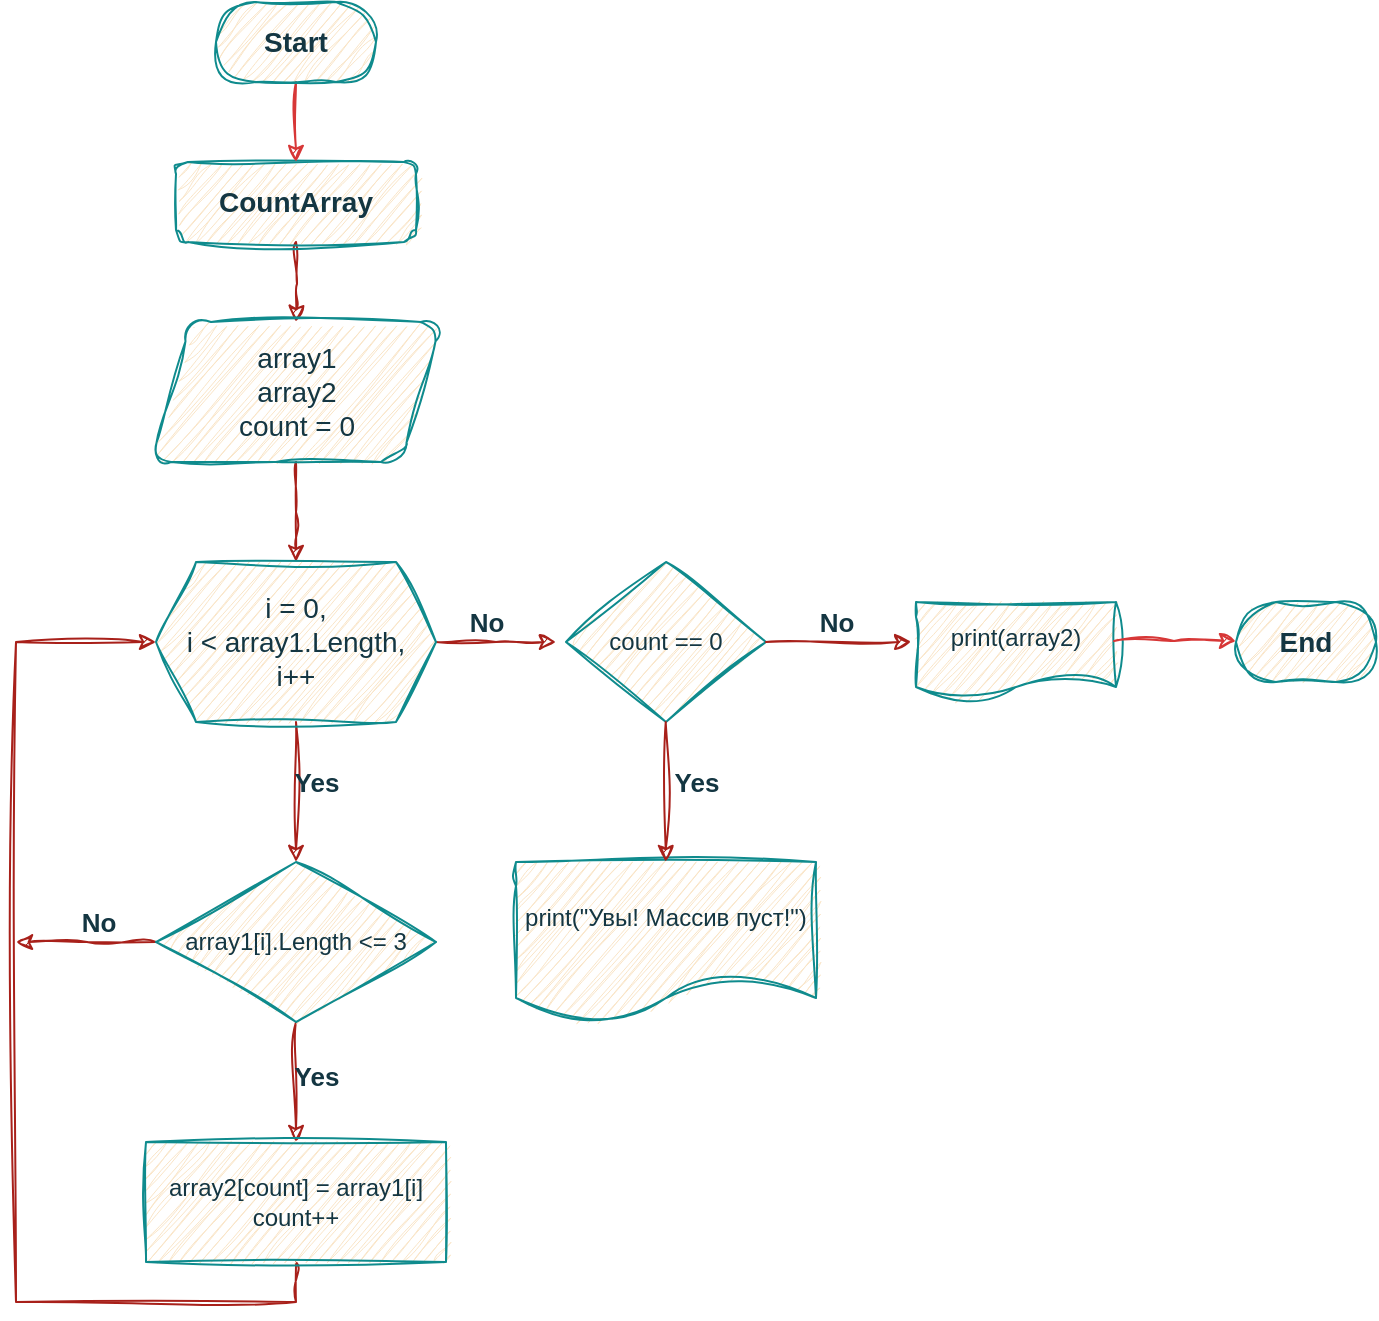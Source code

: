 <mxfile version="24.2.5" type="device">
  <diagram id="C5RBs43oDa-KdzZeNtuy" name="Page-1">
    <mxGraphModel dx="1098" dy="828" grid="1" gridSize="10" guides="1" tooltips="1" connect="1" arrows="1" fold="1" page="1" pageScale="1" pageWidth="827" pageHeight="1169" math="0" shadow="0">
      <root>
        <mxCell id="WIyWlLk6GJQsqaUBKTNV-0" />
        <mxCell id="WIyWlLk6GJQsqaUBKTNV-1" parent="WIyWlLk6GJQsqaUBKTNV-0" />
        <mxCell id="mNC6Q3KWY45OqwdI3xBD-2" value="" style="edgeStyle=orthogonalEdgeStyle;rounded=0;orthogonalLoop=1;jettySize=auto;html=1;fontSize=14;entryX=0.5;entryY=0;entryDx=0;entryDy=0;labelBackgroundColor=none;strokeColor=#A8201A;fontColor=default;sketch=1;curveFitting=1;jiggle=2;" parent="WIyWlLk6GJQsqaUBKTNV-1" target="mNC6Q3KWY45OqwdI3xBD-1" edge="1">
          <mxGeometry relative="1" as="geometry">
            <mxPoint x="180" y="170" as="sourcePoint" />
          </mxGeometry>
        </mxCell>
        <mxCell id="mNC6Q3KWY45OqwdI3xBD-0" value="CountArray" style="rounded=1;whiteSpace=wrap;html=1;fontSize=14;fontStyle=1;labelBackgroundColor=none;fillColor=#FAE5C7;strokeColor=#0F8B8D;fontColor=#143642;sketch=1;curveFitting=1;jiggle=2;" parent="WIyWlLk6GJQsqaUBKTNV-1" vertex="1">
          <mxGeometry x="120" y="130" width="120" height="40" as="geometry" />
        </mxCell>
        <mxCell id="mNC6Q3KWY45OqwdI3xBD-4" value="" style="edgeStyle=orthogonalEdgeStyle;rounded=0;orthogonalLoop=1;jettySize=auto;html=1;labelBackgroundColor=none;strokeColor=#A8201A;fontColor=default;sketch=1;curveFitting=1;jiggle=2;" parent="WIyWlLk6GJQsqaUBKTNV-1" source="mNC6Q3KWY45OqwdI3xBD-1" edge="1">
          <mxGeometry relative="1" as="geometry">
            <mxPoint x="180" y="330" as="targetPoint" />
          </mxGeometry>
        </mxCell>
        <mxCell id="mNC6Q3KWY45OqwdI3xBD-1" value="array1&lt;div style=&quot;font-size: 14px;&quot;&gt;array2&lt;/div&gt;&lt;div style=&quot;font-size: 14px;&quot;&gt;count = 0&lt;/div&gt;" style="shape=parallelogram;perimeter=parallelogramPerimeter;whiteSpace=wrap;html=1;fixedSize=1;rounded=1;fontSize=14;labelBackgroundColor=none;fillColor=#FAE5C7;strokeColor=#0F8B8D;fontColor=#143642;sketch=1;curveFitting=1;jiggle=2;" parent="WIyWlLk6GJQsqaUBKTNV-1" vertex="1">
          <mxGeometry x="107.5" y="210" width="145" height="70" as="geometry" />
        </mxCell>
        <mxCell id="mNC6Q3KWY45OqwdI3xBD-7" value="" style="edgeStyle=orthogonalEdgeStyle;rounded=0;orthogonalLoop=1;jettySize=auto;html=1;labelBackgroundColor=none;strokeColor=#A8201A;fontColor=default;sketch=1;curveFitting=1;jiggle=2;" parent="WIyWlLk6GJQsqaUBKTNV-1" source="mNC6Q3KWY45OqwdI3xBD-5" target="mNC6Q3KWY45OqwdI3xBD-6" edge="1">
          <mxGeometry relative="1" as="geometry" />
        </mxCell>
        <mxCell id="mNC6Q3KWY45OqwdI3xBD-10" value="Yes" style="edgeLabel;html=1;align=center;verticalAlign=middle;resizable=0;points=[];fontSize=13;fontStyle=1;labelBackgroundColor=none;fontColor=#143642;sketch=1;curveFitting=1;jiggle=2;" parent="mNC6Q3KWY45OqwdI3xBD-7" vertex="1" connectable="0">
          <mxGeometry x="-0.286" y="2" relative="1" as="geometry">
            <mxPoint x="8" y="5" as="offset" />
          </mxGeometry>
        </mxCell>
        <mxCell id="mNC6Q3KWY45OqwdI3xBD-15" style="edgeStyle=orthogonalEdgeStyle;rounded=0;orthogonalLoop=1;jettySize=auto;html=1;exitX=1;exitY=0.5;exitDx=0;exitDy=0;labelBackgroundColor=none;strokeColor=#A8201A;fontColor=default;sketch=1;curveFitting=1;jiggle=2;" parent="WIyWlLk6GJQsqaUBKTNV-1" source="mNC6Q3KWY45OqwdI3xBD-5" edge="1">
          <mxGeometry relative="1" as="geometry">
            <mxPoint x="310" y="370" as="targetPoint" />
          </mxGeometry>
        </mxCell>
        <mxCell id="mNC6Q3KWY45OqwdI3xBD-16" value="No" style="edgeLabel;html=1;align=center;verticalAlign=middle;resizable=0;points=[];fontStyle=1;fontSize=13;labelBackgroundColor=none;fontColor=#143642;sketch=1;curveFitting=1;jiggle=2;" parent="mNC6Q3KWY45OqwdI3xBD-15" vertex="1" connectable="0">
          <mxGeometry x="-0.174" y="-1" relative="1" as="geometry">
            <mxPoint y="-11" as="offset" />
          </mxGeometry>
        </mxCell>
        <mxCell id="mNC6Q3KWY45OqwdI3xBD-5" value="&lt;span style=&quot;font-size: 14px;&quot;&gt;i = 0,&lt;/span&gt;&lt;div style=&quot;font-size: 14px;&quot;&gt;i &amp;lt; array1.Length,&lt;/div&gt;&lt;div style=&quot;font-size: 14px;&quot;&gt;i++&lt;/div&gt;" style="shape=hexagon;perimeter=hexagonPerimeter2;whiteSpace=wrap;html=1;fixedSize=1;labelBackgroundColor=none;fillColor=#FAE5C7;strokeColor=#0F8B8D;fontColor=#143642;sketch=1;curveFitting=1;jiggle=2;" parent="WIyWlLk6GJQsqaUBKTNV-1" vertex="1">
          <mxGeometry x="110" y="330" width="140" height="80" as="geometry" />
        </mxCell>
        <mxCell id="mNC6Q3KWY45OqwdI3xBD-9" value="" style="edgeStyle=orthogonalEdgeStyle;rounded=0;orthogonalLoop=1;jettySize=auto;html=1;labelBackgroundColor=none;strokeColor=#A8201A;fontColor=default;sketch=1;curveFitting=1;jiggle=2;" parent="WIyWlLk6GJQsqaUBKTNV-1" source="mNC6Q3KWY45OqwdI3xBD-6" target="mNC6Q3KWY45OqwdI3xBD-8" edge="1">
          <mxGeometry relative="1" as="geometry" />
        </mxCell>
        <mxCell id="mNC6Q3KWY45OqwdI3xBD-11" value="Yes" style="edgeLabel;html=1;align=center;verticalAlign=middle;resizable=0;points=[];fontSize=13;fontStyle=1;labelBackgroundColor=none;fontColor=#143642;sketch=1;curveFitting=1;jiggle=2;" parent="mNC6Q3KWY45OqwdI3xBD-9" vertex="1" connectable="0">
          <mxGeometry x="-0.1" y="2" relative="1" as="geometry">
            <mxPoint x="8" as="offset" />
          </mxGeometry>
        </mxCell>
        <mxCell id="mNC6Q3KWY45OqwdI3xBD-13" style="edgeStyle=orthogonalEdgeStyle;rounded=0;orthogonalLoop=1;jettySize=auto;html=1;exitX=0;exitY=0.5;exitDx=0;exitDy=0;labelBackgroundColor=none;strokeColor=#A8201A;fontColor=default;sketch=1;curveFitting=1;jiggle=2;" parent="WIyWlLk6GJQsqaUBKTNV-1" source="mNC6Q3KWY45OqwdI3xBD-6" edge="1">
          <mxGeometry relative="1" as="geometry">
            <mxPoint x="40" y="520" as="targetPoint" />
          </mxGeometry>
        </mxCell>
        <mxCell id="mNC6Q3KWY45OqwdI3xBD-14" value="No" style="edgeLabel;html=1;align=center;verticalAlign=middle;resizable=0;points=[];fontStyle=1;fontSize=13;labelBackgroundColor=none;fontColor=#143642;sketch=1;curveFitting=1;jiggle=2;" parent="mNC6Q3KWY45OqwdI3xBD-13" vertex="1" connectable="0">
          <mxGeometry x="-0.05" y="-2" relative="1" as="geometry">
            <mxPoint x="4" y="-8" as="offset" />
          </mxGeometry>
        </mxCell>
        <mxCell id="mNC6Q3KWY45OqwdI3xBD-6" value="array1[i].Length &amp;lt;= 3" style="rhombus;whiteSpace=wrap;html=1;labelBackgroundColor=none;fillColor=#FAE5C7;strokeColor=#0F8B8D;fontColor=#143642;sketch=1;curveFitting=1;jiggle=2;" parent="WIyWlLk6GJQsqaUBKTNV-1" vertex="1">
          <mxGeometry x="110" y="480" width="140" height="80" as="geometry" />
        </mxCell>
        <mxCell id="mNC6Q3KWY45OqwdI3xBD-12" style="edgeStyle=orthogonalEdgeStyle;rounded=0;orthogonalLoop=1;jettySize=auto;html=1;exitX=0.5;exitY=1;exitDx=0;exitDy=0;entryX=0;entryY=0.5;entryDx=0;entryDy=0;labelBackgroundColor=none;strokeColor=#A8201A;fontColor=default;sketch=1;curveFitting=1;jiggle=2;" parent="WIyWlLk6GJQsqaUBKTNV-1" source="mNC6Q3KWY45OqwdI3xBD-8" target="mNC6Q3KWY45OqwdI3xBD-5" edge="1">
          <mxGeometry relative="1" as="geometry">
            <mxPoint x="70" y="370" as="targetPoint" />
            <Array as="points">
              <mxPoint x="180" y="700" />
              <mxPoint x="40" y="700" />
              <mxPoint x="40" y="370" />
            </Array>
          </mxGeometry>
        </mxCell>
        <mxCell id="mNC6Q3KWY45OqwdI3xBD-8" value="&lt;div&gt;array2[count] = array1[i]&lt;/div&gt;&lt;div&gt;count++&lt;/div&gt;" style="whiteSpace=wrap;html=1;labelBackgroundColor=none;fillColor=#FAE5C7;strokeColor=#0F8B8D;fontColor=#143642;sketch=1;curveFitting=1;jiggle=2;" parent="WIyWlLk6GJQsqaUBKTNV-1" vertex="1">
          <mxGeometry x="105" y="620" width="150" height="60" as="geometry" />
        </mxCell>
        <mxCell id="mNC6Q3KWY45OqwdI3xBD-17" value="count == 0" style="rhombus;whiteSpace=wrap;html=1;labelBackgroundColor=none;fillColor=#FAE5C7;strokeColor=#0F8B8D;fontColor=#143642;sketch=1;curveFitting=1;jiggle=2;" parent="WIyWlLk6GJQsqaUBKTNV-1" vertex="1">
          <mxGeometry x="315" y="330" width="100" height="80" as="geometry" />
        </mxCell>
        <mxCell id="mNC6Q3KWY45OqwdI3xBD-20" value="print(&quot;Увы! Массив пуст!&quot;)" style="shape=document;whiteSpace=wrap;html=1;boundedLbl=1;labelBackgroundColor=none;fillColor=#FAE5C7;strokeColor=#0F8B8D;fontColor=#143642;sketch=1;curveFitting=1;jiggle=2;" parent="WIyWlLk6GJQsqaUBKTNV-1" vertex="1">
          <mxGeometry x="290" y="480" width="150" height="80" as="geometry" />
        </mxCell>
        <mxCell id="mNC6Q3KWY45OqwdI3xBD-21" value="print(array2)" style="shape=document;whiteSpace=wrap;html=1;boundedLbl=1;labelBackgroundColor=none;fillColor=#FAE5C7;strokeColor=#0F8B8D;fontColor=#143642;sketch=1;curveFitting=1;jiggle=2;" parent="WIyWlLk6GJQsqaUBKTNV-1" vertex="1">
          <mxGeometry x="490" y="350" width="100" height="50" as="geometry" />
        </mxCell>
        <mxCell id="mNC6Q3KWY45OqwdI3xBD-24" value="" style="edgeStyle=orthogonalEdgeStyle;rounded=0;orthogonalLoop=1;jettySize=auto;html=1;labelBackgroundColor=none;strokeColor=#A8201A;fontColor=default;sketch=1;curveFitting=1;jiggle=2;" parent="WIyWlLk6GJQsqaUBKTNV-1" edge="1">
          <mxGeometry relative="1" as="geometry">
            <mxPoint x="364.86" y="410" as="sourcePoint" />
            <mxPoint x="364.86" y="480" as="targetPoint" />
          </mxGeometry>
        </mxCell>
        <mxCell id="mNC6Q3KWY45OqwdI3xBD-25" value="Yes" style="edgeLabel;html=1;align=center;verticalAlign=middle;resizable=0;points=[];fontSize=13;fontStyle=1;labelBackgroundColor=none;fontColor=#143642;sketch=1;curveFitting=1;jiggle=2;" parent="mNC6Q3KWY45OqwdI3xBD-24" vertex="1" connectable="0">
          <mxGeometry x="-0.286" y="2" relative="1" as="geometry">
            <mxPoint x="13" y="5" as="offset" />
          </mxGeometry>
        </mxCell>
        <mxCell id="mNC6Q3KWY45OqwdI3xBD-26" style="edgeStyle=orthogonalEdgeStyle;rounded=0;orthogonalLoop=1;jettySize=auto;html=1;exitX=1;exitY=0.5;exitDx=0;exitDy=0;entryX=-0.024;entryY=0.399;entryDx=0;entryDy=0;entryPerimeter=0;labelBackgroundColor=none;strokeColor=#A8201A;fontColor=default;sketch=1;curveFitting=1;jiggle=2;" parent="WIyWlLk6GJQsqaUBKTNV-1" source="mNC6Q3KWY45OqwdI3xBD-17" target="mNC6Q3KWY45OqwdI3xBD-21" edge="1">
          <mxGeometry relative="1" as="geometry">
            <mxPoint x="470" y="369.71" as="targetPoint" />
            <mxPoint x="420" y="370" as="sourcePoint" />
          </mxGeometry>
        </mxCell>
        <mxCell id="mNC6Q3KWY45OqwdI3xBD-27" value="No" style="edgeLabel;html=1;align=center;verticalAlign=middle;resizable=0;points=[];fontStyle=1;fontSize=13;labelBackgroundColor=none;fontColor=#143642;sketch=1;curveFitting=1;jiggle=2;" parent="mNC6Q3KWY45OqwdI3xBD-26" vertex="1" connectable="0">
          <mxGeometry x="-0.174" y="-1" relative="1" as="geometry">
            <mxPoint x="5" y="-11" as="offset" />
          </mxGeometry>
        </mxCell>
        <mxCell id="z6xv7XHHWdqG4J1flFMi-2" style="edgeStyle=orthogonalEdgeStyle;rounded=0;sketch=1;hachureGap=4;jiggle=2;curveFitting=1;orthogonalLoop=1;jettySize=auto;html=1;entryX=0.5;entryY=0;entryDx=0;entryDy=0;fontFamily=Architects Daughter;fontSource=https%3A%2F%2Ffonts.googleapis.com%2Fcss%3Ffamily%3DArchitects%2BDaughter;strokeColor=#d73737;" edge="1" parent="WIyWlLk6GJQsqaUBKTNV-1" source="z6xv7XHHWdqG4J1flFMi-1" target="mNC6Q3KWY45OqwdI3xBD-0">
          <mxGeometry relative="1" as="geometry" />
        </mxCell>
        <mxCell id="z6xv7XHHWdqG4J1flFMi-1" value="Start" style="rounded=1;whiteSpace=wrap;html=1;fontSize=14;fontStyle=1;labelBackgroundColor=none;fillColor=#FAE5C7;strokeColor=#0F8B8D;fontColor=#143642;sketch=1;curveFitting=1;jiggle=2;arcSize=50;" vertex="1" parent="WIyWlLk6GJQsqaUBKTNV-1">
          <mxGeometry x="140" y="50" width="80" height="40" as="geometry" />
        </mxCell>
        <mxCell id="z6xv7XHHWdqG4J1flFMi-3" style="edgeStyle=orthogonalEdgeStyle;rounded=0;sketch=1;hachureGap=4;jiggle=2;curveFitting=1;orthogonalLoop=1;jettySize=auto;html=1;fontFamily=Architects Daughter;fontSource=https%3A%2F%2Ffonts.googleapis.com%2Fcss%3Ffamily%3DArchitects%2BDaughter;strokeColor=#d73737;entryX=0;entryY=0.5;entryDx=0;entryDy=0;" edge="1" parent="WIyWlLk6GJQsqaUBKTNV-1">
          <mxGeometry relative="1" as="geometry">
            <mxPoint x="650" y="369.5" as="targetPoint" />
            <mxPoint x="589" y="369.5" as="sourcePoint" />
            <Array as="points">
              <mxPoint x="619" y="369.5" />
              <mxPoint x="619" y="369.5" />
            </Array>
          </mxGeometry>
        </mxCell>
        <mxCell id="z6xv7XHHWdqG4J1flFMi-4" value="End" style="rounded=1;whiteSpace=wrap;html=1;fontSize=14;fontStyle=1;labelBackgroundColor=none;fillColor=#FAE5C7;strokeColor=#0F8B8D;fontColor=#143642;sketch=1;curveFitting=1;jiggle=2;arcSize=50;" vertex="1" parent="WIyWlLk6GJQsqaUBKTNV-1">
          <mxGeometry x="650" y="350" width="70" height="40" as="geometry" />
        </mxCell>
      </root>
    </mxGraphModel>
  </diagram>
</mxfile>
